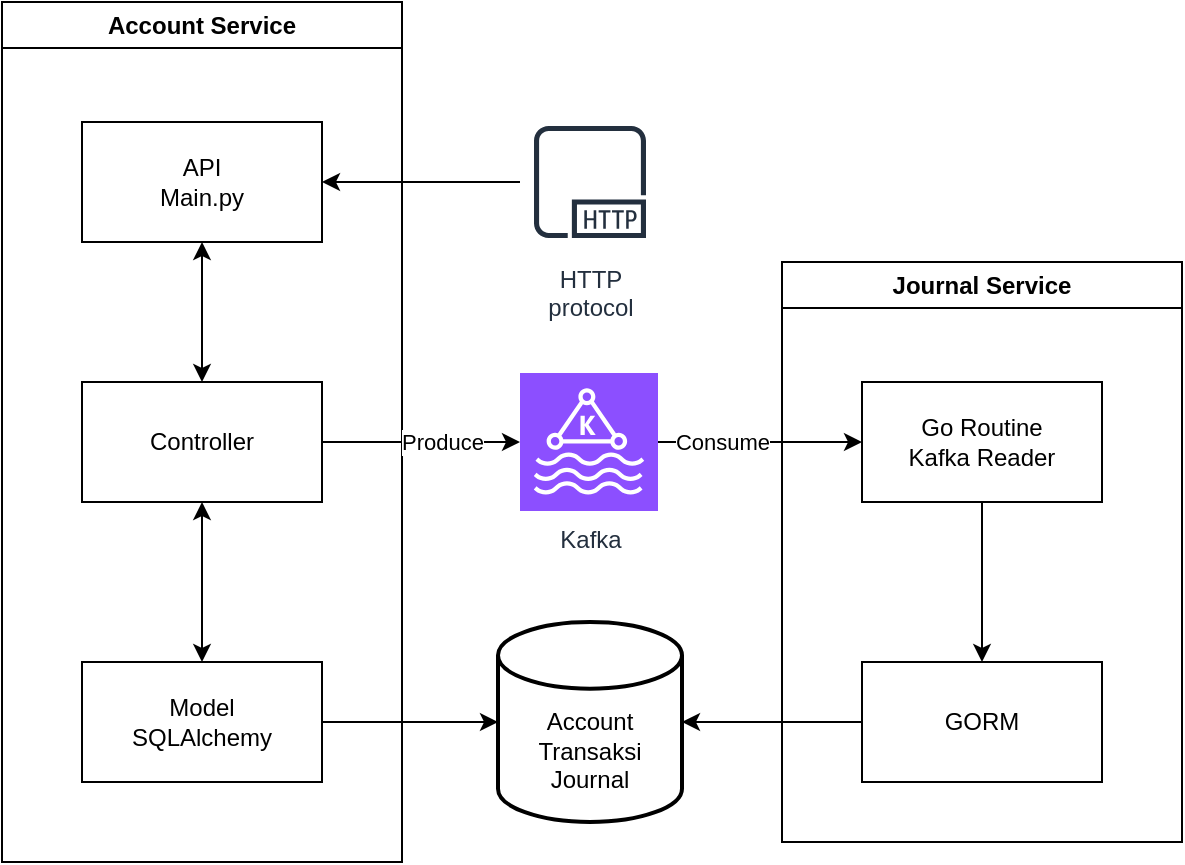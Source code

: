 <mxfile version="24.0.1" type="device">
  <diagram name="Halaman-1" id="v3sp4KgdtK7L2kJeuTXG">
    <mxGraphModel dx="1386" dy="751" grid="1" gridSize="10" guides="1" tooltips="1" connect="1" arrows="1" fold="1" page="1" pageScale="1" pageWidth="827" pageHeight="1169" math="0" shadow="0">
      <root>
        <mxCell id="0" />
        <mxCell id="1" parent="0" />
        <mxCell id="rupFjZM4O3jsdLpP_PdN-1" value="Account Service" style="swimlane;whiteSpace=wrap;html=1;" parent="1" vertex="1">
          <mxGeometry x="160" y="110" width="200" height="430" as="geometry" />
        </mxCell>
        <mxCell id="rupFjZM4O3jsdLpP_PdN-7" value="" style="edgeStyle=orthogonalEdgeStyle;rounded=0;orthogonalLoop=1;jettySize=auto;html=1;startArrow=classic;startFill=1;" parent="rupFjZM4O3jsdLpP_PdN-1" source="rupFjZM4O3jsdLpP_PdN-3" target="rupFjZM4O3jsdLpP_PdN-4" edge="1">
          <mxGeometry relative="1" as="geometry" />
        </mxCell>
        <mxCell id="rupFjZM4O3jsdLpP_PdN-3" value="API&lt;br&gt;Main.py" style="rounded=0;whiteSpace=wrap;html=1;" parent="rupFjZM4O3jsdLpP_PdN-1" vertex="1">
          <mxGeometry x="40" y="60" width="120" height="60" as="geometry" />
        </mxCell>
        <mxCell id="rupFjZM4O3jsdLpP_PdN-4" value="Controller" style="rounded=0;whiteSpace=wrap;html=1;" parent="rupFjZM4O3jsdLpP_PdN-1" vertex="1">
          <mxGeometry x="40" y="190" width="120" height="60" as="geometry" />
        </mxCell>
        <mxCell id="rupFjZM4O3jsdLpP_PdN-6" value="Model&lt;br&gt;SQLAlchemy" style="rounded=0;whiteSpace=wrap;html=1;" parent="rupFjZM4O3jsdLpP_PdN-1" vertex="1">
          <mxGeometry x="40" y="330" width="120" height="60" as="geometry" />
        </mxCell>
        <mxCell id="rupFjZM4O3jsdLpP_PdN-9" value="" style="edgeStyle=orthogonalEdgeStyle;rounded=0;orthogonalLoop=1;jettySize=auto;html=1;startArrow=classic;startFill=1;exitX=0.5;exitY=1;exitDx=0;exitDy=0;" parent="rupFjZM4O3jsdLpP_PdN-1" source="rupFjZM4O3jsdLpP_PdN-4" target="rupFjZM4O3jsdLpP_PdN-6" edge="1">
          <mxGeometry relative="1" as="geometry">
            <mxPoint x="110" y="120" as="sourcePoint" />
            <mxPoint x="110" y="150" as="targetPoint" />
          </mxGeometry>
        </mxCell>
        <mxCell id="rupFjZM4O3jsdLpP_PdN-10" value="&lt;br&gt;&lt;br&gt;Account&lt;br&gt;Transaksi&lt;br&gt;Journal" style="strokeWidth=2;html=1;shape=mxgraph.flowchart.database;whiteSpace=wrap;" parent="1" vertex="1">
          <mxGeometry x="408" y="420" width="92" height="100" as="geometry" />
        </mxCell>
        <mxCell id="rupFjZM4O3jsdLpP_PdN-23" value="" style="edgeStyle=orthogonalEdgeStyle;rounded=0;orthogonalLoop=1;jettySize=auto;html=1;" parent="1" source="rupFjZM4O3jsdLpP_PdN-11" target="rupFjZM4O3jsdLpP_PdN-18" edge="1">
          <mxGeometry relative="1" as="geometry" />
        </mxCell>
        <mxCell id="rupFjZM4O3jsdLpP_PdN-25" value="Consume" style="edgeLabel;html=1;align=center;verticalAlign=middle;resizable=0;points=[];" parent="rupFjZM4O3jsdLpP_PdN-23" vertex="1" connectable="0">
          <mxGeometry x="-0.333" y="2" relative="1" as="geometry">
            <mxPoint x="-2" y="2" as="offset" />
          </mxGeometry>
        </mxCell>
        <mxCell id="rupFjZM4O3jsdLpP_PdN-11" value="Kafka" style="sketch=0;points=[[0,0,0],[0.25,0,0],[0.5,0,0],[0.75,0,0],[1,0,0],[0,1,0],[0.25,1,0],[0.5,1,0],[0.75,1,0],[1,1,0],[0,0.25,0],[0,0.5,0],[0,0.75,0],[1,0.25,0],[1,0.5,0],[1,0.75,0]];outlineConnect=0;fontColor=#232F3E;fillColor=#8C4FFF;strokeColor=#ffffff;dashed=0;verticalLabelPosition=bottom;verticalAlign=top;align=center;html=1;fontSize=12;fontStyle=0;aspect=fixed;shape=mxgraph.aws4.resourceIcon;resIcon=mxgraph.aws4.managed_streaming_for_kafka;" parent="1" vertex="1">
          <mxGeometry x="419" y="295.5" width="69" height="69" as="geometry" />
        </mxCell>
        <mxCell id="rupFjZM4O3jsdLpP_PdN-12" style="edgeStyle=orthogonalEdgeStyle;rounded=0;orthogonalLoop=1;jettySize=auto;html=1;entryX=0;entryY=0.5;entryDx=0;entryDy=0;entryPerimeter=0;" parent="1" source="rupFjZM4O3jsdLpP_PdN-4" target="rupFjZM4O3jsdLpP_PdN-11" edge="1">
          <mxGeometry relative="1" as="geometry" />
        </mxCell>
        <mxCell id="rupFjZM4O3jsdLpP_PdN-21" value="Produce" style="edgeLabel;html=1;align=center;verticalAlign=middle;resizable=0;points=[];" parent="rupFjZM4O3jsdLpP_PdN-12" vertex="1" connectable="0">
          <mxGeometry x="0.265" y="-2" relative="1" as="geometry">
            <mxPoint x="-3" y="-2" as="offset" />
          </mxGeometry>
        </mxCell>
        <mxCell id="rupFjZM4O3jsdLpP_PdN-14" style="edgeStyle=orthogonalEdgeStyle;rounded=0;orthogonalLoop=1;jettySize=auto;html=1;entryX=0;entryY=0.5;entryDx=0;entryDy=0;entryPerimeter=0;" parent="1" source="rupFjZM4O3jsdLpP_PdN-6" target="rupFjZM4O3jsdLpP_PdN-10" edge="1">
          <mxGeometry relative="1" as="geometry" />
        </mxCell>
        <mxCell id="rupFjZM4O3jsdLpP_PdN-15" value="Journal Service" style="swimlane;whiteSpace=wrap;html=1;" parent="1" vertex="1">
          <mxGeometry x="550" y="240" width="200" height="290" as="geometry" />
        </mxCell>
        <mxCell id="rupFjZM4O3jsdLpP_PdN-24" value="" style="edgeStyle=orthogonalEdgeStyle;rounded=0;orthogonalLoop=1;jettySize=auto;html=1;" parent="rupFjZM4O3jsdLpP_PdN-15" source="rupFjZM4O3jsdLpP_PdN-18" target="rupFjZM4O3jsdLpP_PdN-19" edge="1">
          <mxGeometry relative="1" as="geometry" />
        </mxCell>
        <mxCell id="rupFjZM4O3jsdLpP_PdN-18" value="Go Routine&lt;br&gt;Kafka Reader" style="rounded=0;whiteSpace=wrap;html=1;" parent="rupFjZM4O3jsdLpP_PdN-15" vertex="1">
          <mxGeometry x="40" y="60" width="120" height="60" as="geometry" />
        </mxCell>
        <mxCell id="rupFjZM4O3jsdLpP_PdN-19" value="GORM" style="rounded=0;whiteSpace=wrap;html=1;" parent="rupFjZM4O3jsdLpP_PdN-15" vertex="1">
          <mxGeometry x="40" y="200" width="120" height="60" as="geometry" />
        </mxCell>
        <mxCell id="rupFjZM4O3jsdLpP_PdN-22" style="edgeStyle=orthogonalEdgeStyle;rounded=0;orthogonalLoop=1;jettySize=auto;html=1;entryX=1;entryY=0.5;entryDx=0;entryDy=0;entryPerimeter=0;" parent="1" source="rupFjZM4O3jsdLpP_PdN-19" target="rupFjZM4O3jsdLpP_PdN-10" edge="1">
          <mxGeometry relative="1" as="geometry" />
        </mxCell>
        <mxCell id="6B4RCL5bGQfkRgvZ7Rhz-2" value="" style="edgeStyle=orthogonalEdgeStyle;rounded=0;orthogonalLoop=1;jettySize=auto;html=1;" edge="1" parent="1" source="6B4RCL5bGQfkRgvZ7Rhz-1" target="rupFjZM4O3jsdLpP_PdN-3">
          <mxGeometry relative="1" as="geometry" />
        </mxCell>
        <mxCell id="6B4RCL5bGQfkRgvZ7Rhz-1" value="HTTP&#xa;protocol" style="sketch=0;outlineConnect=0;fontColor=#232F3E;gradientColor=none;strokeColor=#232F3E;fillColor=#ffffff;dashed=0;verticalLabelPosition=bottom;verticalAlign=top;align=center;html=1;fontSize=12;fontStyle=0;aspect=fixed;shape=mxgraph.aws4.resourceIcon;resIcon=mxgraph.aws4.http_protocol;" vertex="1" parent="1">
          <mxGeometry x="419" y="165" width="70" height="70" as="geometry" />
        </mxCell>
      </root>
    </mxGraphModel>
  </diagram>
</mxfile>
